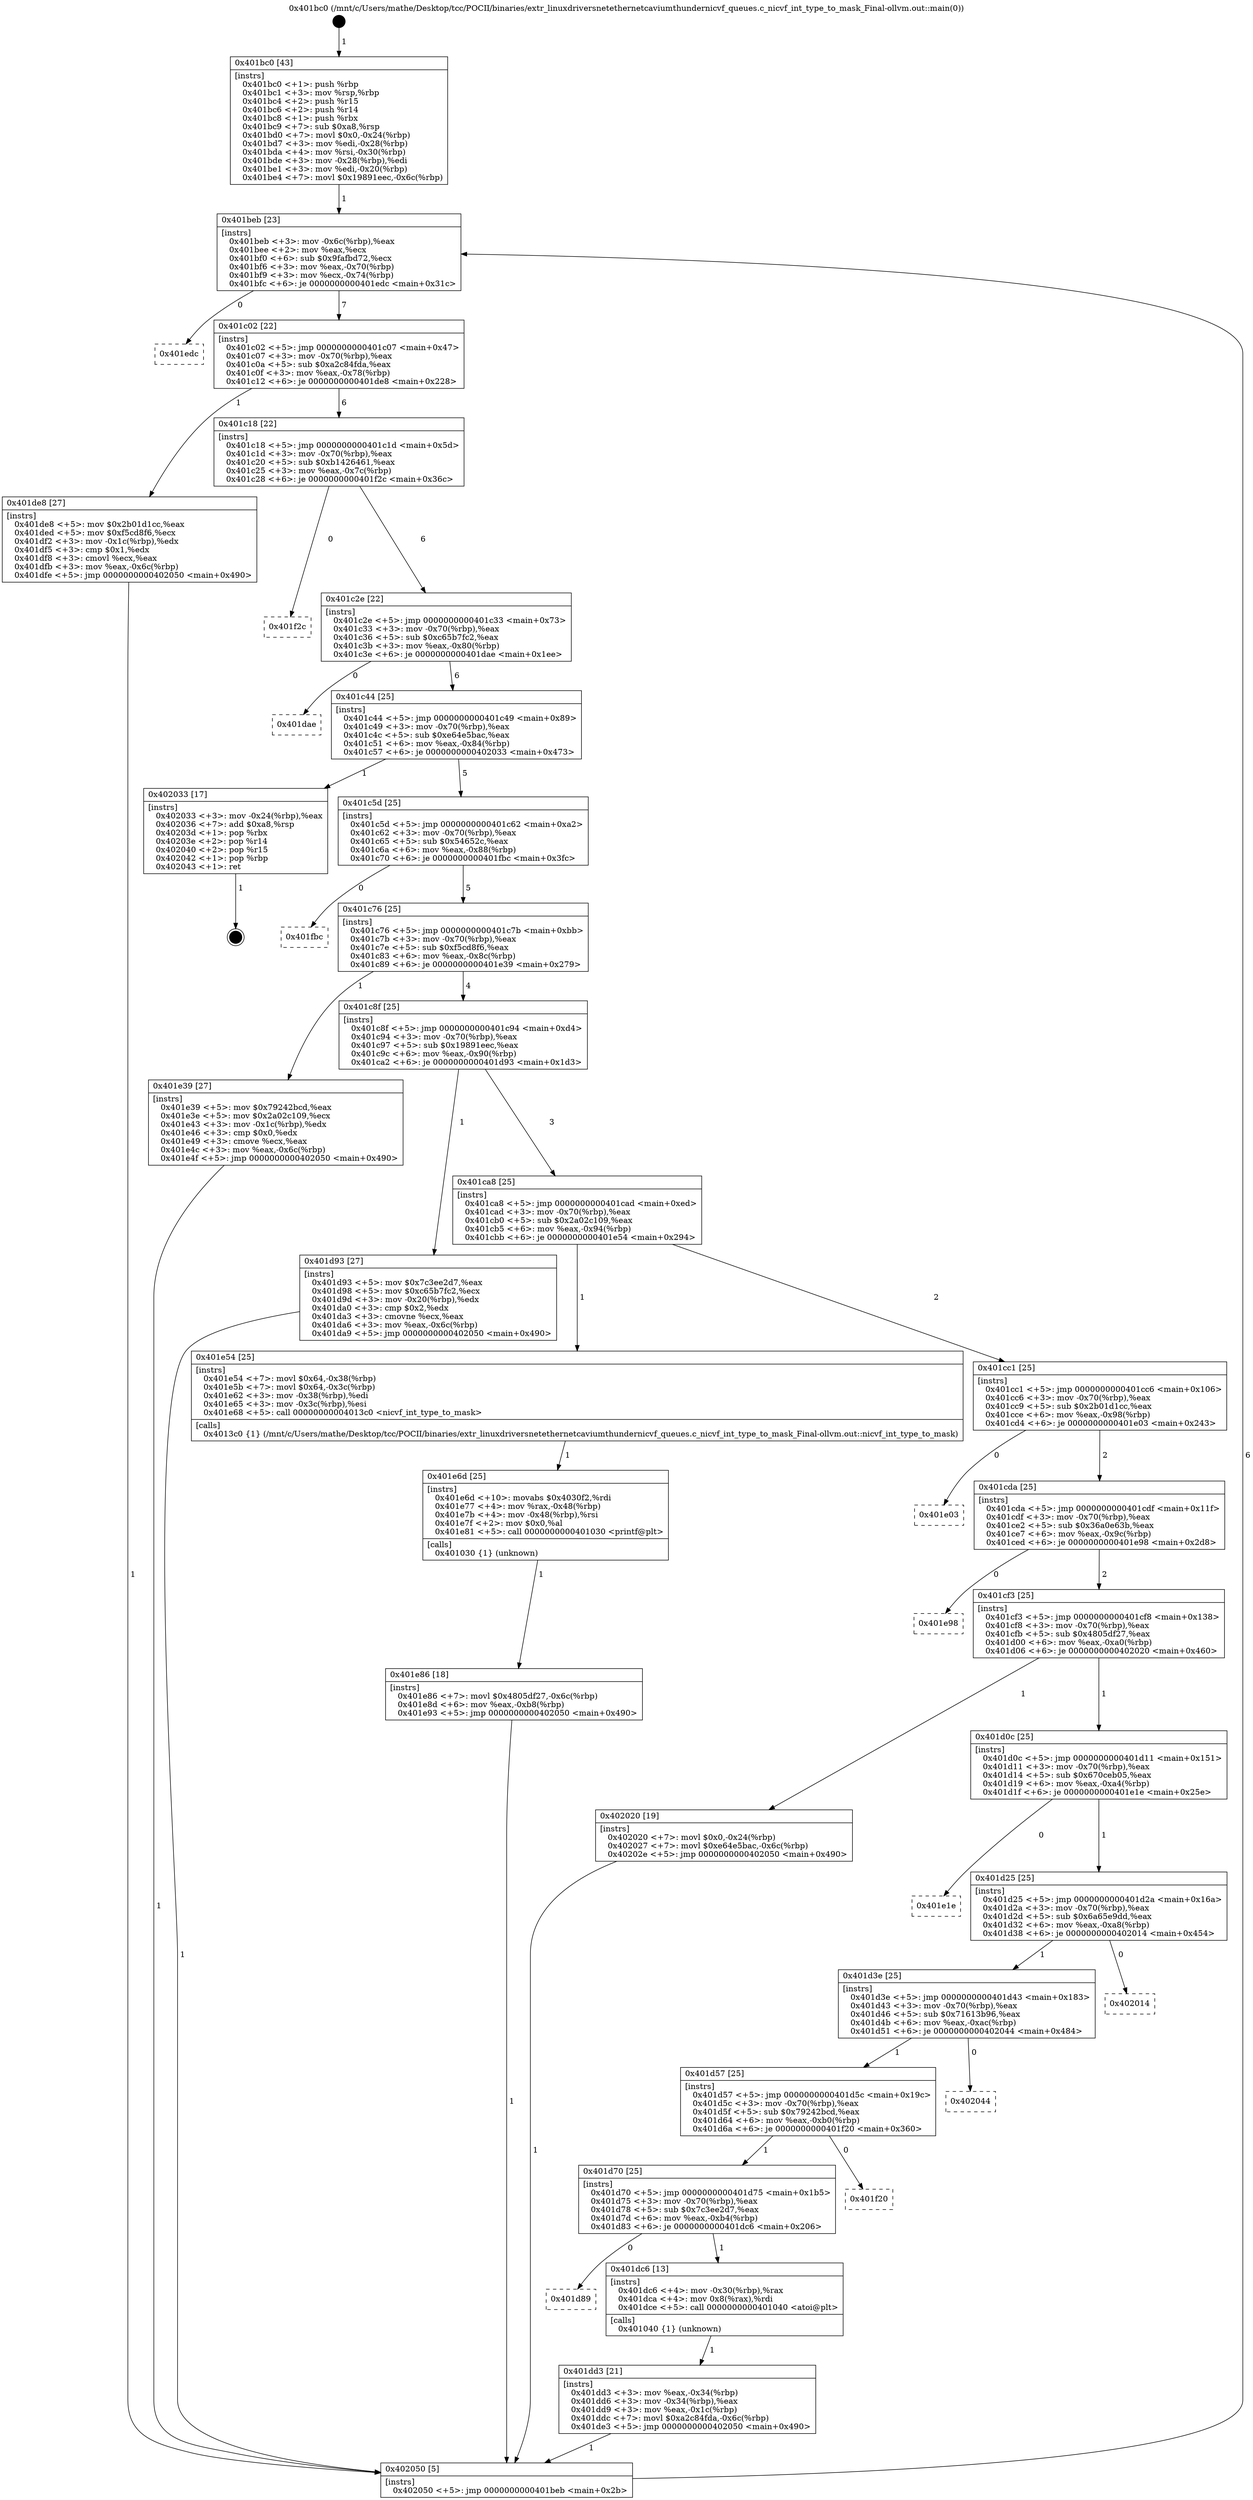 digraph "0x401bc0" {
  label = "0x401bc0 (/mnt/c/Users/mathe/Desktop/tcc/POCII/binaries/extr_linuxdriversnetethernetcaviumthundernicvf_queues.c_nicvf_int_type_to_mask_Final-ollvm.out::main(0))"
  labelloc = "t"
  node[shape=record]

  Entry [label="",width=0.3,height=0.3,shape=circle,fillcolor=black,style=filled]
  "0x401beb" [label="{
     0x401beb [23]\l
     | [instrs]\l
     &nbsp;&nbsp;0x401beb \<+3\>: mov -0x6c(%rbp),%eax\l
     &nbsp;&nbsp;0x401bee \<+2\>: mov %eax,%ecx\l
     &nbsp;&nbsp;0x401bf0 \<+6\>: sub $0x9fafbd72,%ecx\l
     &nbsp;&nbsp;0x401bf6 \<+3\>: mov %eax,-0x70(%rbp)\l
     &nbsp;&nbsp;0x401bf9 \<+3\>: mov %ecx,-0x74(%rbp)\l
     &nbsp;&nbsp;0x401bfc \<+6\>: je 0000000000401edc \<main+0x31c\>\l
  }"]
  "0x401edc" [label="{
     0x401edc\l
  }", style=dashed]
  "0x401c02" [label="{
     0x401c02 [22]\l
     | [instrs]\l
     &nbsp;&nbsp;0x401c02 \<+5\>: jmp 0000000000401c07 \<main+0x47\>\l
     &nbsp;&nbsp;0x401c07 \<+3\>: mov -0x70(%rbp),%eax\l
     &nbsp;&nbsp;0x401c0a \<+5\>: sub $0xa2c84fda,%eax\l
     &nbsp;&nbsp;0x401c0f \<+3\>: mov %eax,-0x78(%rbp)\l
     &nbsp;&nbsp;0x401c12 \<+6\>: je 0000000000401de8 \<main+0x228\>\l
  }"]
  Exit [label="",width=0.3,height=0.3,shape=circle,fillcolor=black,style=filled,peripheries=2]
  "0x401de8" [label="{
     0x401de8 [27]\l
     | [instrs]\l
     &nbsp;&nbsp;0x401de8 \<+5\>: mov $0x2b01d1cc,%eax\l
     &nbsp;&nbsp;0x401ded \<+5\>: mov $0xf5cd8f6,%ecx\l
     &nbsp;&nbsp;0x401df2 \<+3\>: mov -0x1c(%rbp),%edx\l
     &nbsp;&nbsp;0x401df5 \<+3\>: cmp $0x1,%edx\l
     &nbsp;&nbsp;0x401df8 \<+3\>: cmovl %ecx,%eax\l
     &nbsp;&nbsp;0x401dfb \<+3\>: mov %eax,-0x6c(%rbp)\l
     &nbsp;&nbsp;0x401dfe \<+5\>: jmp 0000000000402050 \<main+0x490\>\l
  }"]
  "0x401c18" [label="{
     0x401c18 [22]\l
     | [instrs]\l
     &nbsp;&nbsp;0x401c18 \<+5\>: jmp 0000000000401c1d \<main+0x5d\>\l
     &nbsp;&nbsp;0x401c1d \<+3\>: mov -0x70(%rbp),%eax\l
     &nbsp;&nbsp;0x401c20 \<+5\>: sub $0xb1426461,%eax\l
     &nbsp;&nbsp;0x401c25 \<+3\>: mov %eax,-0x7c(%rbp)\l
     &nbsp;&nbsp;0x401c28 \<+6\>: je 0000000000401f2c \<main+0x36c\>\l
  }"]
  "0x401e86" [label="{
     0x401e86 [18]\l
     | [instrs]\l
     &nbsp;&nbsp;0x401e86 \<+7\>: movl $0x4805df27,-0x6c(%rbp)\l
     &nbsp;&nbsp;0x401e8d \<+6\>: mov %eax,-0xb8(%rbp)\l
     &nbsp;&nbsp;0x401e93 \<+5\>: jmp 0000000000402050 \<main+0x490\>\l
  }"]
  "0x401f2c" [label="{
     0x401f2c\l
  }", style=dashed]
  "0x401c2e" [label="{
     0x401c2e [22]\l
     | [instrs]\l
     &nbsp;&nbsp;0x401c2e \<+5\>: jmp 0000000000401c33 \<main+0x73\>\l
     &nbsp;&nbsp;0x401c33 \<+3\>: mov -0x70(%rbp),%eax\l
     &nbsp;&nbsp;0x401c36 \<+5\>: sub $0xc65b7fc2,%eax\l
     &nbsp;&nbsp;0x401c3b \<+3\>: mov %eax,-0x80(%rbp)\l
     &nbsp;&nbsp;0x401c3e \<+6\>: je 0000000000401dae \<main+0x1ee\>\l
  }"]
  "0x401e6d" [label="{
     0x401e6d [25]\l
     | [instrs]\l
     &nbsp;&nbsp;0x401e6d \<+10\>: movabs $0x4030f2,%rdi\l
     &nbsp;&nbsp;0x401e77 \<+4\>: mov %rax,-0x48(%rbp)\l
     &nbsp;&nbsp;0x401e7b \<+4\>: mov -0x48(%rbp),%rsi\l
     &nbsp;&nbsp;0x401e7f \<+2\>: mov $0x0,%al\l
     &nbsp;&nbsp;0x401e81 \<+5\>: call 0000000000401030 \<printf@plt\>\l
     | [calls]\l
     &nbsp;&nbsp;0x401030 \{1\} (unknown)\l
  }"]
  "0x401dae" [label="{
     0x401dae\l
  }", style=dashed]
  "0x401c44" [label="{
     0x401c44 [25]\l
     | [instrs]\l
     &nbsp;&nbsp;0x401c44 \<+5\>: jmp 0000000000401c49 \<main+0x89\>\l
     &nbsp;&nbsp;0x401c49 \<+3\>: mov -0x70(%rbp),%eax\l
     &nbsp;&nbsp;0x401c4c \<+5\>: sub $0xe64e5bac,%eax\l
     &nbsp;&nbsp;0x401c51 \<+6\>: mov %eax,-0x84(%rbp)\l
     &nbsp;&nbsp;0x401c57 \<+6\>: je 0000000000402033 \<main+0x473\>\l
  }"]
  "0x401dd3" [label="{
     0x401dd3 [21]\l
     | [instrs]\l
     &nbsp;&nbsp;0x401dd3 \<+3\>: mov %eax,-0x34(%rbp)\l
     &nbsp;&nbsp;0x401dd6 \<+3\>: mov -0x34(%rbp),%eax\l
     &nbsp;&nbsp;0x401dd9 \<+3\>: mov %eax,-0x1c(%rbp)\l
     &nbsp;&nbsp;0x401ddc \<+7\>: movl $0xa2c84fda,-0x6c(%rbp)\l
     &nbsp;&nbsp;0x401de3 \<+5\>: jmp 0000000000402050 \<main+0x490\>\l
  }"]
  "0x402033" [label="{
     0x402033 [17]\l
     | [instrs]\l
     &nbsp;&nbsp;0x402033 \<+3\>: mov -0x24(%rbp),%eax\l
     &nbsp;&nbsp;0x402036 \<+7\>: add $0xa8,%rsp\l
     &nbsp;&nbsp;0x40203d \<+1\>: pop %rbx\l
     &nbsp;&nbsp;0x40203e \<+2\>: pop %r14\l
     &nbsp;&nbsp;0x402040 \<+2\>: pop %r15\l
     &nbsp;&nbsp;0x402042 \<+1\>: pop %rbp\l
     &nbsp;&nbsp;0x402043 \<+1\>: ret\l
  }"]
  "0x401c5d" [label="{
     0x401c5d [25]\l
     | [instrs]\l
     &nbsp;&nbsp;0x401c5d \<+5\>: jmp 0000000000401c62 \<main+0xa2\>\l
     &nbsp;&nbsp;0x401c62 \<+3\>: mov -0x70(%rbp),%eax\l
     &nbsp;&nbsp;0x401c65 \<+5\>: sub $0x54652c,%eax\l
     &nbsp;&nbsp;0x401c6a \<+6\>: mov %eax,-0x88(%rbp)\l
     &nbsp;&nbsp;0x401c70 \<+6\>: je 0000000000401fbc \<main+0x3fc\>\l
  }"]
  "0x401d89" [label="{
     0x401d89\l
  }", style=dashed]
  "0x401fbc" [label="{
     0x401fbc\l
  }", style=dashed]
  "0x401c76" [label="{
     0x401c76 [25]\l
     | [instrs]\l
     &nbsp;&nbsp;0x401c76 \<+5\>: jmp 0000000000401c7b \<main+0xbb\>\l
     &nbsp;&nbsp;0x401c7b \<+3\>: mov -0x70(%rbp),%eax\l
     &nbsp;&nbsp;0x401c7e \<+5\>: sub $0xf5cd8f6,%eax\l
     &nbsp;&nbsp;0x401c83 \<+6\>: mov %eax,-0x8c(%rbp)\l
     &nbsp;&nbsp;0x401c89 \<+6\>: je 0000000000401e39 \<main+0x279\>\l
  }"]
  "0x401dc6" [label="{
     0x401dc6 [13]\l
     | [instrs]\l
     &nbsp;&nbsp;0x401dc6 \<+4\>: mov -0x30(%rbp),%rax\l
     &nbsp;&nbsp;0x401dca \<+4\>: mov 0x8(%rax),%rdi\l
     &nbsp;&nbsp;0x401dce \<+5\>: call 0000000000401040 \<atoi@plt\>\l
     | [calls]\l
     &nbsp;&nbsp;0x401040 \{1\} (unknown)\l
  }"]
  "0x401e39" [label="{
     0x401e39 [27]\l
     | [instrs]\l
     &nbsp;&nbsp;0x401e39 \<+5\>: mov $0x79242bcd,%eax\l
     &nbsp;&nbsp;0x401e3e \<+5\>: mov $0x2a02c109,%ecx\l
     &nbsp;&nbsp;0x401e43 \<+3\>: mov -0x1c(%rbp),%edx\l
     &nbsp;&nbsp;0x401e46 \<+3\>: cmp $0x0,%edx\l
     &nbsp;&nbsp;0x401e49 \<+3\>: cmove %ecx,%eax\l
     &nbsp;&nbsp;0x401e4c \<+3\>: mov %eax,-0x6c(%rbp)\l
     &nbsp;&nbsp;0x401e4f \<+5\>: jmp 0000000000402050 \<main+0x490\>\l
  }"]
  "0x401c8f" [label="{
     0x401c8f [25]\l
     | [instrs]\l
     &nbsp;&nbsp;0x401c8f \<+5\>: jmp 0000000000401c94 \<main+0xd4\>\l
     &nbsp;&nbsp;0x401c94 \<+3\>: mov -0x70(%rbp),%eax\l
     &nbsp;&nbsp;0x401c97 \<+5\>: sub $0x19891eec,%eax\l
     &nbsp;&nbsp;0x401c9c \<+6\>: mov %eax,-0x90(%rbp)\l
     &nbsp;&nbsp;0x401ca2 \<+6\>: je 0000000000401d93 \<main+0x1d3\>\l
  }"]
  "0x401d70" [label="{
     0x401d70 [25]\l
     | [instrs]\l
     &nbsp;&nbsp;0x401d70 \<+5\>: jmp 0000000000401d75 \<main+0x1b5\>\l
     &nbsp;&nbsp;0x401d75 \<+3\>: mov -0x70(%rbp),%eax\l
     &nbsp;&nbsp;0x401d78 \<+5\>: sub $0x7c3ee2d7,%eax\l
     &nbsp;&nbsp;0x401d7d \<+6\>: mov %eax,-0xb4(%rbp)\l
     &nbsp;&nbsp;0x401d83 \<+6\>: je 0000000000401dc6 \<main+0x206\>\l
  }"]
  "0x401d93" [label="{
     0x401d93 [27]\l
     | [instrs]\l
     &nbsp;&nbsp;0x401d93 \<+5\>: mov $0x7c3ee2d7,%eax\l
     &nbsp;&nbsp;0x401d98 \<+5\>: mov $0xc65b7fc2,%ecx\l
     &nbsp;&nbsp;0x401d9d \<+3\>: mov -0x20(%rbp),%edx\l
     &nbsp;&nbsp;0x401da0 \<+3\>: cmp $0x2,%edx\l
     &nbsp;&nbsp;0x401da3 \<+3\>: cmovne %ecx,%eax\l
     &nbsp;&nbsp;0x401da6 \<+3\>: mov %eax,-0x6c(%rbp)\l
     &nbsp;&nbsp;0x401da9 \<+5\>: jmp 0000000000402050 \<main+0x490\>\l
  }"]
  "0x401ca8" [label="{
     0x401ca8 [25]\l
     | [instrs]\l
     &nbsp;&nbsp;0x401ca8 \<+5\>: jmp 0000000000401cad \<main+0xed\>\l
     &nbsp;&nbsp;0x401cad \<+3\>: mov -0x70(%rbp),%eax\l
     &nbsp;&nbsp;0x401cb0 \<+5\>: sub $0x2a02c109,%eax\l
     &nbsp;&nbsp;0x401cb5 \<+6\>: mov %eax,-0x94(%rbp)\l
     &nbsp;&nbsp;0x401cbb \<+6\>: je 0000000000401e54 \<main+0x294\>\l
  }"]
  "0x402050" [label="{
     0x402050 [5]\l
     | [instrs]\l
     &nbsp;&nbsp;0x402050 \<+5\>: jmp 0000000000401beb \<main+0x2b\>\l
  }"]
  "0x401bc0" [label="{
     0x401bc0 [43]\l
     | [instrs]\l
     &nbsp;&nbsp;0x401bc0 \<+1\>: push %rbp\l
     &nbsp;&nbsp;0x401bc1 \<+3\>: mov %rsp,%rbp\l
     &nbsp;&nbsp;0x401bc4 \<+2\>: push %r15\l
     &nbsp;&nbsp;0x401bc6 \<+2\>: push %r14\l
     &nbsp;&nbsp;0x401bc8 \<+1\>: push %rbx\l
     &nbsp;&nbsp;0x401bc9 \<+7\>: sub $0xa8,%rsp\l
     &nbsp;&nbsp;0x401bd0 \<+7\>: movl $0x0,-0x24(%rbp)\l
     &nbsp;&nbsp;0x401bd7 \<+3\>: mov %edi,-0x28(%rbp)\l
     &nbsp;&nbsp;0x401bda \<+4\>: mov %rsi,-0x30(%rbp)\l
     &nbsp;&nbsp;0x401bde \<+3\>: mov -0x28(%rbp),%edi\l
     &nbsp;&nbsp;0x401be1 \<+3\>: mov %edi,-0x20(%rbp)\l
     &nbsp;&nbsp;0x401be4 \<+7\>: movl $0x19891eec,-0x6c(%rbp)\l
  }"]
  "0x401f20" [label="{
     0x401f20\l
  }", style=dashed]
  "0x401e54" [label="{
     0x401e54 [25]\l
     | [instrs]\l
     &nbsp;&nbsp;0x401e54 \<+7\>: movl $0x64,-0x38(%rbp)\l
     &nbsp;&nbsp;0x401e5b \<+7\>: movl $0x64,-0x3c(%rbp)\l
     &nbsp;&nbsp;0x401e62 \<+3\>: mov -0x38(%rbp),%edi\l
     &nbsp;&nbsp;0x401e65 \<+3\>: mov -0x3c(%rbp),%esi\l
     &nbsp;&nbsp;0x401e68 \<+5\>: call 00000000004013c0 \<nicvf_int_type_to_mask\>\l
     | [calls]\l
     &nbsp;&nbsp;0x4013c0 \{1\} (/mnt/c/Users/mathe/Desktop/tcc/POCII/binaries/extr_linuxdriversnetethernetcaviumthundernicvf_queues.c_nicvf_int_type_to_mask_Final-ollvm.out::nicvf_int_type_to_mask)\l
  }"]
  "0x401cc1" [label="{
     0x401cc1 [25]\l
     | [instrs]\l
     &nbsp;&nbsp;0x401cc1 \<+5\>: jmp 0000000000401cc6 \<main+0x106\>\l
     &nbsp;&nbsp;0x401cc6 \<+3\>: mov -0x70(%rbp),%eax\l
     &nbsp;&nbsp;0x401cc9 \<+5\>: sub $0x2b01d1cc,%eax\l
     &nbsp;&nbsp;0x401cce \<+6\>: mov %eax,-0x98(%rbp)\l
     &nbsp;&nbsp;0x401cd4 \<+6\>: je 0000000000401e03 \<main+0x243\>\l
  }"]
  "0x401d57" [label="{
     0x401d57 [25]\l
     | [instrs]\l
     &nbsp;&nbsp;0x401d57 \<+5\>: jmp 0000000000401d5c \<main+0x19c\>\l
     &nbsp;&nbsp;0x401d5c \<+3\>: mov -0x70(%rbp),%eax\l
     &nbsp;&nbsp;0x401d5f \<+5\>: sub $0x79242bcd,%eax\l
     &nbsp;&nbsp;0x401d64 \<+6\>: mov %eax,-0xb0(%rbp)\l
     &nbsp;&nbsp;0x401d6a \<+6\>: je 0000000000401f20 \<main+0x360\>\l
  }"]
  "0x401e03" [label="{
     0x401e03\l
  }", style=dashed]
  "0x401cda" [label="{
     0x401cda [25]\l
     | [instrs]\l
     &nbsp;&nbsp;0x401cda \<+5\>: jmp 0000000000401cdf \<main+0x11f\>\l
     &nbsp;&nbsp;0x401cdf \<+3\>: mov -0x70(%rbp),%eax\l
     &nbsp;&nbsp;0x401ce2 \<+5\>: sub $0x36a0e63b,%eax\l
     &nbsp;&nbsp;0x401ce7 \<+6\>: mov %eax,-0x9c(%rbp)\l
     &nbsp;&nbsp;0x401ced \<+6\>: je 0000000000401e98 \<main+0x2d8\>\l
  }"]
  "0x402044" [label="{
     0x402044\l
  }", style=dashed]
  "0x401e98" [label="{
     0x401e98\l
  }", style=dashed]
  "0x401cf3" [label="{
     0x401cf3 [25]\l
     | [instrs]\l
     &nbsp;&nbsp;0x401cf3 \<+5\>: jmp 0000000000401cf8 \<main+0x138\>\l
     &nbsp;&nbsp;0x401cf8 \<+3\>: mov -0x70(%rbp),%eax\l
     &nbsp;&nbsp;0x401cfb \<+5\>: sub $0x4805df27,%eax\l
     &nbsp;&nbsp;0x401d00 \<+6\>: mov %eax,-0xa0(%rbp)\l
     &nbsp;&nbsp;0x401d06 \<+6\>: je 0000000000402020 \<main+0x460\>\l
  }"]
  "0x401d3e" [label="{
     0x401d3e [25]\l
     | [instrs]\l
     &nbsp;&nbsp;0x401d3e \<+5\>: jmp 0000000000401d43 \<main+0x183\>\l
     &nbsp;&nbsp;0x401d43 \<+3\>: mov -0x70(%rbp),%eax\l
     &nbsp;&nbsp;0x401d46 \<+5\>: sub $0x71613b96,%eax\l
     &nbsp;&nbsp;0x401d4b \<+6\>: mov %eax,-0xac(%rbp)\l
     &nbsp;&nbsp;0x401d51 \<+6\>: je 0000000000402044 \<main+0x484\>\l
  }"]
  "0x402020" [label="{
     0x402020 [19]\l
     | [instrs]\l
     &nbsp;&nbsp;0x402020 \<+7\>: movl $0x0,-0x24(%rbp)\l
     &nbsp;&nbsp;0x402027 \<+7\>: movl $0xe64e5bac,-0x6c(%rbp)\l
     &nbsp;&nbsp;0x40202e \<+5\>: jmp 0000000000402050 \<main+0x490\>\l
  }"]
  "0x401d0c" [label="{
     0x401d0c [25]\l
     | [instrs]\l
     &nbsp;&nbsp;0x401d0c \<+5\>: jmp 0000000000401d11 \<main+0x151\>\l
     &nbsp;&nbsp;0x401d11 \<+3\>: mov -0x70(%rbp),%eax\l
     &nbsp;&nbsp;0x401d14 \<+5\>: sub $0x670ceb05,%eax\l
     &nbsp;&nbsp;0x401d19 \<+6\>: mov %eax,-0xa4(%rbp)\l
     &nbsp;&nbsp;0x401d1f \<+6\>: je 0000000000401e1e \<main+0x25e\>\l
  }"]
  "0x402014" [label="{
     0x402014\l
  }", style=dashed]
  "0x401e1e" [label="{
     0x401e1e\l
  }", style=dashed]
  "0x401d25" [label="{
     0x401d25 [25]\l
     | [instrs]\l
     &nbsp;&nbsp;0x401d25 \<+5\>: jmp 0000000000401d2a \<main+0x16a\>\l
     &nbsp;&nbsp;0x401d2a \<+3\>: mov -0x70(%rbp),%eax\l
     &nbsp;&nbsp;0x401d2d \<+5\>: sub $0x6a65e9dd,%eax\l
     &nbsp;&nbsp;0x401d32 \<+6\>: mov %eax,-0xa8(%rbp)\l
     &nbsp;&nbsp;0x401d38 \<+6\>: je 0000000000402014 \<main+0x454\>\l
  }"]
  Entry -> "0x401bc0" [label=" 1"]
  "0x401beb" -> "0x401edc" [label=" 0"]
  "0x401beb" -> "0x401c02" [label=" 7"]
  "0x402033" -> Exit [label=" 1"]
  "0x401c02" -> "0x401de8" [label=" 1"]
  "0x401c02" -> "0x401c18" [label=" 6"]
  "0x402020" -> "0x402050" [label=" 1"]
  "0x401c18" -> "0x401f2c" [label=" 0"]
  "0x401c18" -> "0x401c2e" [label=" 6"]
  "0x401e86" -> "0x402050" [label=" 1"]
  "0x401c2e" -> "0x401dae" [label=" 0"]
  "0x401c2e" -> "0x401c44" [label=" 6"]
  "0x401e6d" -> "0x401e86" [label=" 1"]
  "0x401c44" -> "0x402033" [label=" 1"]
  "0x401c44" -> "0x401c5d" [label=" 5"]
  "0x401e54" -> "0x401e6d" [label=" 1"]
  "0x401c5d" -> "0x401fbc" [label=" 0"]
  "0x401c5d" -> "0x401c76" [label=" 5"]
  "0x401e39" -> "0x402050" [label=" 1"]
  "0x401c76" -> "0x401e39" [label=" 1"]
  "0x401c76" -> "0x401c8f" [label=" 4"]
  "0x401de8" -> "0x402050" [label=" 1"]
  "0x401c8f" -> "0x401d93" [label=" 1"]
  "0x401c8f" -> "0x401ca8" [label=" 3"]
  "0x401d93" -> "0x402050" [label=" 1"]
  "0x401bc0" -> "0x401beb" [label=" 1"]
  "0x402050" -> "0x401beb" [label=" 6"]
  "0x401dc6" -> "0x401dd3" [label=" 1"]
  "0x401ca8" -> "0x401e54" [label=" 1"]
  "0x401ca8" -> "0x401cc1" [label=" 2"]
  "0x401d70" -> "0x401d89" [label=" 0"]
  "0x401cc1" -> "0x401e03" [label=" 0"]
  "0x401cc1" -> "0x401cda" [label=" 2"]
  "0x401dd3" -> "0x402050" [label=" 1"]
  "0x401cda" -> "0x401e98" [label=" 0"]
  "0x401cda" -> "0x401cf3" [label=" 2"]
  "0x401d57" -> "0x401d70" [label=" 1"]
  "0x401cf3" -> "0x402020" [label=" 1"]
  "0x401cf3" -> "0x401d0c" [label=" 1"]
  "0x401d70" -> "0x401dc6" [label=" 1"]
  "0x401d0c" -> "0x401e1e" [label=" 0"]
  "0x401d0c" -> "0x401d25" [label=" 1"]
  "0x401d3e" -> "0x401d57" [label=" 1"]
  "0x401d25" -> "0x402014" [label=" 0"]
  "0x401d25" -> "0x401d3e" [label=" 1"]
  "0x401d57" -> "0x401f20" [label=" 0"]
  "0x401d3e" -> "0x402044" [label=" 0"]
}

